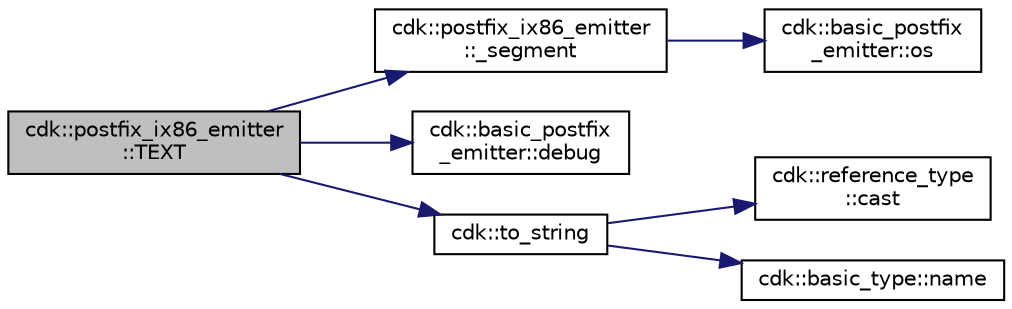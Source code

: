 digraph "cdk::postfix_ix86_emitter::TEXT"
{
 // INTERACTIVE_SVG=YES
 // LATEX_PDF_SIZE
  edge [fontname="Helvetica",fontsize="10",labelfontname="Helvetica",labelfontsize="10"];
  node [fontname="Helvetica",fontsize="10",shape=record];
  rankdir="LR";
  Node1 [label="cdk::postfix_ix86_emitter\l::TEXT",height=0.2,width=0.4,color="black", fillcolor="grey75", style="filled", fontcolor="black",tooltip=" "];
  Node1 -> Node2 [color="midnightblue",fontsize="10",style="solid",fontname="Helvetica"];
  Node2 [label="cdk::postfix_ix86_emitter\l::_segment",height=0.2,width=0.4,color="black", fillcolor="white", style="filled",URL="$classcdk_1_1postfix__ix86__emitter.html#a46cd5ed96945c41134b6d7d3fce7ee43",tooltip=" "];
  Node2 -> Node3 [color="midnightblue",fontsize="10",style="solid",fontname="Helvetica"];
  Node3 [label="cdk::basic_postfix\l_emitter::os",height=0.2,width=0.4,color="black", fillcolor="white", style="filled",URL="$classcdk_1_1basic__postfix__emitter.html#a34b69125c2b35e846461de6328894166",tooltip=" "];
  Node1 -> Node4 [color="midnightblue",fontsize="10",style="solid",fontname="Helvetica"];
  Node4 [label="cdk::basic_postfix\l_emitter::debug",height=0.2,width=0.4,color="black", fillcolor="white", style="filled",URL="$classcdk_1_1basic__postfix__emitter.html#ab8a379fd593474bc165f8187d831affd",tooltip=" "];
  Node1 -> Node5 [color="midnightblue",fontsize="10",style="solid",fontname="Helvetica"];
  Node5 [label="cdk::to_string",height=0.2,width=0.4,color="black", fillcolor="white", style="filled",URL="$namespacecdk.html#a98c8dbe05622371e70ef810735615a08",tooltip=" "];
  Node5 -> Node6 [color="midnightblue",fontsize="10",style="solid",fontname="Helvetica"];
  Node6 [label="cdk::reference_type\l::cast",height=0.2,width=0.4,color="black", fillcolor="white", style="filled",URL="$structcdk_1_1reference__type.html#adf370b7dfaad69bfb2cde71f52fc0492",tooltip=" "];
  Node5 -> Node7 [color="midnightblue",fontsize="10",style="solid",fontname="Helvetica"];
  Node7 [label="cdk::basic_type::name",height=0.2,width=0.4,color="black", fillcolor="white", style="filled",URL="$classcdk_1_1basic__type.html#abf3074f6fac2ec308cb2a2f7a70d797c",tooltip=" "];
}
